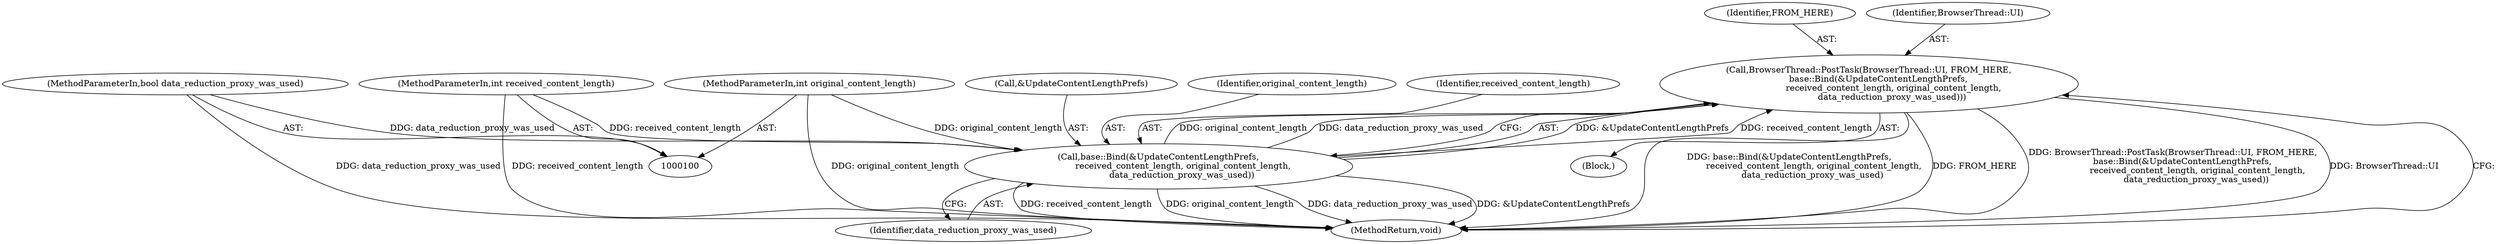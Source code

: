 digraph "1_Chrome_828eab2216a765dea92575c290421c115b8ad028_12@API" {
"1000105" [label="(Call,BrowserThread::PostTask(BrowserThread::UI, FROM_HERE,\n       base::Bind(&UpdateContentLengthPrefs,\n                  received_content_length, original_content_length,\n                 data_reduction_proxy_was_used)))"];
"1000108" [label="(Call,base::Bind(&UpdateContentLengthPrefs,\n                  received_content_length, original_content_length,\n                 data_reduction_proxy_was_used))"];
"1000101" [label="(MethodParameterIn,int received_content_length)"];
"1000102" [label="(MethodParameterIn,int original_content_length)"];
"1000103" [label="(MethodParameterIn,bool data_reduction_proxy_was_used)"];
"1000109" [label="(Call,&UpdateContentLengthPrefs)"];
"1000112" [label="(Identifier,original_content_length)"];
"1000111" [label="(Identifier,received_content_length)"];
"1000107" [label="(Identifier,FROM_HERE)"];
"1000104" [label="(Block,)"];
"1000102" [label="(MethodParameterIn,int original_content_length)"];
"1000114" [label="(MethodReturn,void)"];
"1000105" [label="(Call,BrowserThread::PostTask(BrowserThread::UI, FROM_HERE,\n       base::Bind(&UpdateContentLengthPrefs,\n                  received_content_length, original_content_length,\n                 data_reduction_proxy_was_used)))"];
"1000108" [label="(Call,base::Bind(&UpdateContentLengthPrefs,\n                  received_content_length, original_content_length,\n                 data_reduction_proxy_was_used))"];
"1000113" [label="(Identifier,data_reduction_proxy_was_used)"];
"1000101" [label="(MethodParameterIn,int received_content_length)"];
"1000103" [label="(MethodParameterIn,bool data_reduction_proxy_was_used)"];
"1000106" [label="(Identifier,BrowserThread::UI)"];
"1000105" -> "1000104"  [label="AST: "];
"1000105" -> "1000108"  [label="CFG: "];
"1000106" -> "1000105"  [label="AST: "];
"1000107" -> "1000105"  [label="AST: "];
"1000108" -> "1000105"  [label="AST: "];
"1000114" -> "1000105"  [label="CFG: "];
"1000105" -> "1000114"  [label="DDG: base::Bind(&UpdateContentLengthPrefs,\n                  received_content_length, original_content_length,\n                 data_reduction_proxy_was_used)"];
"1000105" -> "1000114"  [label="DDG: FROM_HERE"];
"1000105" -> "1000114"  [label="DDG: BrowserThread::PostTask(BrowserThread::UI, FROM_HERE,\n       base::Bind(&UpdateContentLengthPrefs,\n                  received_content_length, original_content_length,\n                 data_reduction_proxy_was_used))"];
"1000105" -> "1000114"  [label="DDG: BrowserThread::UI"];
"1000108" -> "1000105"  [label="DDG: &UpdateContentLengthPrefs"];
"1000108" -> "1000105"  [label="DDG: received_content_length"];
"1000108" -> "1000105"  [label="DDG: original_content_length"];
"1000108" -> "1000105"  [label="DDG: data_reduction_proxy_was_used"];
"1000108" -> "1000113"  [label="CFG: "];
"1000109" -> "1000108"  [label="AST: "];
"1000111" -> "1000108"  [label="AST: "];
"1000112" -> "1000108"  [label="AST: "];
"1000113" -> "1000108"  [label="AST: "];
"1000108" -> "1000114"  [label="DDG: received_content_length"];
"1000108" -> "1000114"  [label="DDG: original_content_length"];
"1000108" -> "1000114"  [label="DDG: data_reduction_proxy_was_used"];
"1000108" -> "1000114"  [label="DDG: &UpdateContentLengthPrefs"];
"1000101" -> "1000108"  [label="DDG: received_content_length"];
"1000102" -> "1000108"  [label="DDG: original_content_length"];
"1000103" -> "1000108"  [label="DDG: data_reduction_proxy_was_used"];
"1000101" -> "1000100"  [label="AST: "];
"1000101" -> "1000114"  [label="DDG: received_content_length"];
"1000102" -> "1000100"  [label="AST: "];
"1000102" -> "1000114"  [label="DDG: original_content_length"];
"1000103" -> "1000100"  [label="AST: "];
"1000103" -> "1000114"  [label="DDG: data_reduction_proxy_was_used"];
}

